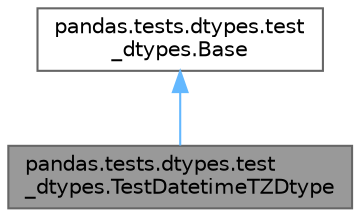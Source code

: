 digraph "pandas.tests.dtypes.test_dtypes.TestDatetimeTZDtype"
{
 // LATEX_PDF_SIZE
  bgcolor="transparent";
  edge [fontname=Helvetica,fontsize=10,labelfontname=Helvetica,labelfontsize=10];
  node [fontname=Helvetica,fontsize=10,shape=box,height=0.2,width=0.4];
  Node1 [id="Node000001",label="pandas.tests.dtypes.test\l_dtypes.TestDatetimeTZDtype",height=0.2,width=0.4,color="gray40", fillcolor="grey60", style="filled", fontcolor="black",tooltip=" "];
  Node2 -> Node1 [id="edge2_Node000001_Node000002",dir="back",color="steelblue1",style="solid",tooltip=" "];
  Node2 [id="Node000002",label="pandas.tests.dtypes.test\l_dtypes.Base",height=0.2,width=0.4,color="gray40", fillcolor="white", style="filled",URL="$classpandas_1_1tests_1_1dtypes_1_1test__dtypes_1_1Base.html",tooltip=" "];
}
